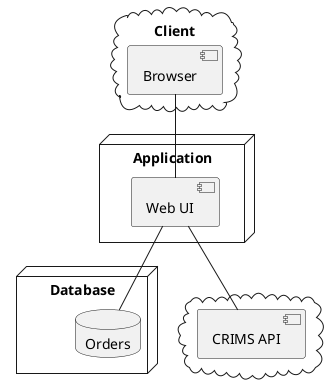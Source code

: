 @startuml

cloud Client {
    component Browser
}

node Application {
    component WebUI AS "Web UI"
}

node Database {
    database Orders
}

cloud {
    component CRIMS_API AS "CRIMS API"
}

Browser -- WebUI
WebUI -- Orders
WebUI -- CRIMS_API

@enduml